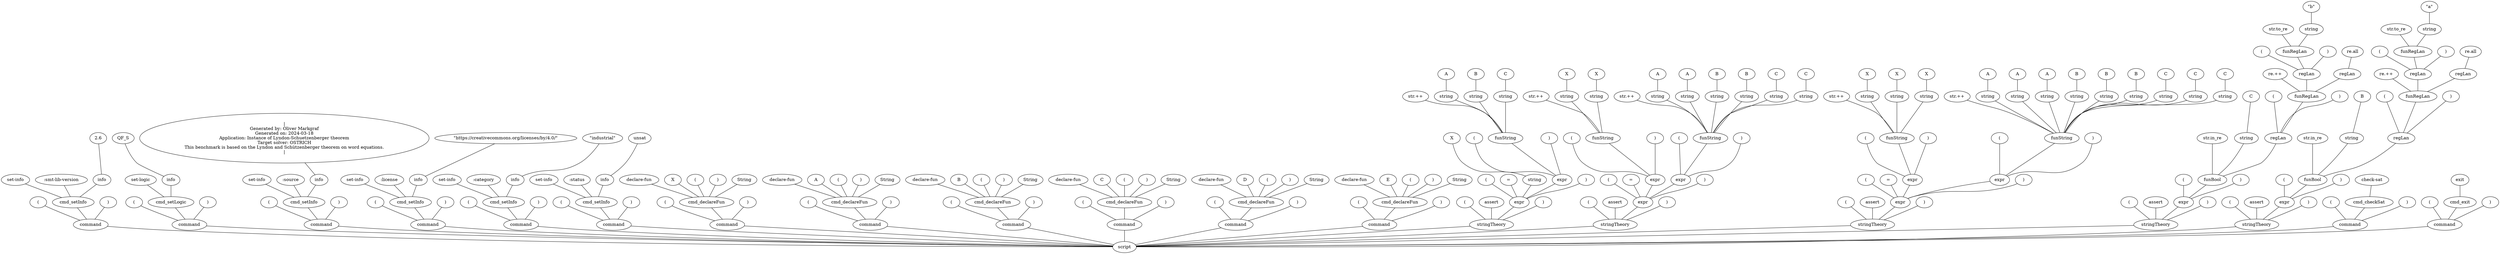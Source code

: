 graph {
	n0[label="script"];
	n1 -- n0;
	n1 [label="command"];
	n2 -- n1;
	n2 [label="("];
	n3 -- n1;
	n3 [label="cmd_setInfo"];
	n4 -- n3;
	n4 [label="set-info"];
	n5 -- n3;
	n5 [label="\:smt-lib-version"];
	n6 -- n3;
	n6 [label="info"];
	n7 -- n6;
	n7 [label="2.6"];
	n8 -- n1;
	n8 [label=")"];
	n9 -- n0;
	n9 [label="command"];
	n10 -- n9;
	n10 [label="("];
	n11 -- n9;
	n11 [label="cmd_setLogic"];
	n12 -- n11;
	n12 [label="set-logic"];
	n13 -- n11;
	n13 [label="info"];
	n14 -- n13;
	n14 [label="QF_S"];
	n15 -- n9;
	n15 [label=")"];
	n16 -- n0;
	n16 [label="command"];
	n17 -- n16;
	n17 [label="("];
	n18 -- n16;
	n18 [label="cmd_setInfo"];
	n19 -- n18;
	n19 [label="set-info"];
	n20 -- n18;
	n20 [label="\:source"];
	n21 -- n18;
	n21 [label="info"];
	n22 -- n21;
	n22 [label="|
Generated by\: Oliver Markgraf
Generated on\: 2024-03-18
Application\: Instance of Lyndon-Schuetzenberger theorem
Target solver\: OSTRICH
This benchmark is based on the Lyndon and Schützenberger theorem on word equations.
|"];
	n23 -- n16;
	n23 [label=")"];
	n24 -- n0;
	n24 [label="command"];
	n25 -- n24;
	n25 [label="("];
	n26 -- n24;
	n26 [label="cmd_setInfo"];
	n27 -- n26;
	n27 [label="set-info"];
	n28 -- n26;
	n28 [label="\:license"];
	n29 -- n26;
	n29 [label="info"];
	n30 -- n29;
	n30 [label="\"https\://creativecommons.org/licenses/by/4.0/\""];
	n31 -- n24;
	n31 [label=")"];
	n32 -- n0;
	n32 [label="command"];
	n33 -- n32;
	n33 [label="("];
	n34 -- n32;
	n34 [label="cmd_setInfo"];
	n35 -- n34;
	n35 [label="set-info"];
	n36 -- n34;
	n36 [label="\:category"];
	n37 -- n34;
	n37 [label="info"];
	n38 -- n37;
	n38 [label="\"industrial\""];
	n39 -- n32;
	n39 [label=")"];
	n40 -- n0;
	n40 [label="command"];
	n41 -- n40;
	n41 [label="("];
	n42 -- n40;
	n42 [label="cmd_setInfo"];
	n43 -- n42;
	n43 [label="set-info"];
	n44 -- n42;
	n44 [label="\:status"];
	n45 -- n42;
	n45 [label="info"];
	n46 -- n45;
	n46 [label="unsat"];
	n47 -- n40;
	n47 [label=")"];
	n48 -- n0;
	n48 [label="command"];
	n49 -- n48;
	n49 [label="("];
	n50 -- n48;
	n50 [label="cmd_declareFun"];
	n51 -- n50;
	n51 [label="declare-fun"];
	n52 -- n50;
	n52 [label="X"];
	n53 -- n50;
	n53 [label="("];
	n54 -- n50;
	n54 [label=")"];
	n55 -- n50;
	n55 [label="String"];
	n56 -- n48;
	n56 [label=")"];
	n57 -- n0;
	n57 [label="command"];
	n58 -- n57;
	n58 [label="("];
	n59 -- n57;
	n59 [label="cmd_declareFun"];
	n60 -- n59;
	n60 [label="declare-fun"];
	n61 -- n59;
	n61 [label="A"];
	n62 -- n59;
	n62 [label="("];
	n63 -- n59;
	n63 [label=")"];
	n64 -- n59;
	n64 [label="String"];
	n65 -- n57;
	n65 [label=")"];
	n66 -- n0;
	n66 [label="command"];
	n67 -- n66;
	n67 [label="("];
	n68 -- n66;
	n68 [label="cmd_declareFun"];
	n69 -- n68;
	n69 [label="declare-fun"];
	n70 -- n68;
	n70 [label="B"];
	n71 -- n68;
	n71 [label="("];
	n72 -- n68;
	n72 [label=")"];
	n73 -- n68;
	n73 [label="String"];
	n74 -- n66;
	n74 [label=")"];
	n75 -- n0;
	n75 [label="command"];
	n76 -- n75;
	n76 [label="("];
	n77 -- n75;
	n77 [label="cmd_declareFun"];
	n78 -- n77;
	n78 [label="declare-fun"];
	n79 -- n77;
	n79 [label="C"];
	n80 -- n77;
	n80 [label="("];
	n81 -- n77;
	n81 [label=")"];
	n82 -- n77;
	n82 [label="String"];
	n83 -- n75;
	n83 [label=")"];
	n84 -- n0;
	n84 [label="command"];
	n85 -- n84;
	n85 [label="("];
	n86 -- n84;
	n86 [label="cmd_declareFun"];
	n87 -- n86;
	n87 [label="declare-fun"];
	n88 -- n86;
	n88 [label="D"];
	n89 -- n86;
	n89 [label="("];
	n90 -- n86;
	n90 [label=")"];
	n91 -- n86;
	n91 [label="String"];
	n92 -- n84;
	n92 [label=")"];
	n93 -- n0;
	n93 [label="command"];
	n94 -- n93;
	n94 [label="("];
	n95 -- n93;
	n95 [label="cmd_declareFun"];
	n96 -- n95;
	n96 [label="declare-fun"];
	n97 -- n95;
	n97 [label="E"];
	n98 -- n95;
	n98 [label="("];
	n99 -- n95;
	n99 [label=")"];
	n100 -- n95;
	n100 [label="String"];
	n101 -- n93;
	n101 [label=")"];
	n102 -- n0;
	n102 [label="stringTheory"];
	n103 -- n102;
	n103 [label="("];
	n104 -- n102;
	n104 [label="assert"];
	n105 -- n102;
	n105 [label="expr"];
	n106 -- n105;
	n106 [label="("];
	n107 -- n105;
	n107 [label="="];
	n108 -- n105;
	n108 [label="string"];
	n109 -- n108;
	n109 [label="X"];
	n110 -- n105;
	n110 [label="expr"];
	n111 -- n110;
	n111 [label="("];
	n112 -- n110;
	n112 [label="funString"];
	n113 -- n112;
	n113 [label="str.++"];
	n114 -- n112;
	n114 [label="string"];
	n115 -- n114;
	n115 [label="A"];
	n116 -- n112;
	n116 [label="string"];
	n117 -- n116;
	n117 [label="B"];
	n118 -- n112;
	n118 [label="string"];
	n119 -- n118;
	n119 [label="C"];
	n120 -- n110;
	n120 [label=")"];
	n121 -- n105;
	n121 [label=")"];
	n122 -- n102;
	n122 [label=")"];
	n123 -- n0;
	n123 [label="stringTheory"];
	n124 -- n123;
	n124 [label="("];
	n125 -- n123;
	n125 [label="assert"];
	n126 -- n123;
	n126 [label="expr"];
	n127 -- n126;
	n127 [label="("];
	n128 -- n126;
	n128 [label="="];
	n129 -- n126;
	n129 [label="expr"];
	n130 -- n129;
	n130 [label="("];
	n131 -- n129;
	n131 [label="funString"];
	n132 -- n131;
	n132 [label="str.++"];
	n133 -- n131;
	n133 [label="string"];
	n134 -- n133;
	n134 [label="X"];
	n135 -- n131;
	n135 [label="string"];
	n136 -- n135;
	n136 [label="X"];
	n137 -- n129;
	n137 [label=")"];
	n138 -- n126;
	n138 [label="expr"];
	n139 -- n138;
	n139 [label="("];
	n140 -- n138;
	n140 [label="funString"];
	n141 -- n140;
	n141 [label="str.++"];
	n142 -- n140;
	n142 [label="string"];
	n143 -- n142;
	n143 [label="A"];
	n144 -- n140;
	n144 [label="string"];
	n145 -- n144;
	n145 [label="A"];
	n146 -- n140;
	n146 [label="string"];
	n147 -- n146;
	n147 [label="B"];
	n148 -- n140;
	n148 [label="string"];
	n149 -- n148;
	n149 [label="B"];
	n150 -- n140;
	n150 [label="string"];
	n151 -- n150;
	n151 [label="C"];
	n152 -- n140;
	n152 [label="string"];
	n153 -- n152;
	n153 [label="C"];
	n154 -- n138;
	n154 [label=")"];
	n155 -- n126;
	n155 [label=")"];
	n156 -- n123;
	n156 [label=")"];
	n157 -- n0;
	n157 [label="stringTheory"];
	n158 -- n157;
	n158 [label="("];
	n159 -- n157;
	n159 [label="assert"];
	n160 -- n157;
	n160 [label="expr"];
	n161 -- n160;
	n161 [label="("];
	n162 -- n160;
	n162 [label="="];
	n163 -- n160;
	n163 [label="expr"];
	n164 -- n163;
	n164 [label="("];
	n165 -- n163;
	n165 [label="funString"];
	n166 -- n165;
	n166 [label="str.++"];
	n167 -- n165;
	n167 [label="string"];
	n168 -- n167;
	n168 [label="X"];
	n169 -- n165;
	n169 [label="string"];
	n170 -- n169;
	n170 [label="X"];
	n171 -- n165;
	n171 [label="string"];
	n172 -- n171;
	n172 [label="X"];
	n173 -- n163;
	n173 [label=")"];
	n174 -- n160;
	n174 [label="expr"];
	n175 -- n174;
	n175 [label="("];
	n176 -- n174;
	n176 [label="funString"];
	n177 -- n176;
	n177 [label="str.++"];
	n178 -- n176;
	n178 [label="string"];
	n179 -- n178;
	n179 [label="A"];
	n180 -- n176;
	n180 [label="string"];
	n181 -- n180;
	n181 [label="A"];
	n182 -- n176;
	n182 [label="string"];
	n183 -- n182;
	n183 [label="A"];
	n184 -- n176;
	n184 [label="string"];
	n185 -- n184;
	n185 [label="B"];
	n186 -- n176;
	n186 [label="string"];
	n187 -- n186;
	n187 [label="B"];
	n188 -- n176;
	n188 [label="string"];
	n189 -- n188;
	n189 [label="B"];
	n190 -- n176;
	n190 [label="string"];
	n191 -- n190;
	n191 [label="C"];
	n192 -- n176;
	n192 [label="string"];
	n193 -- n192;
	n193 [label="C"];
	n194 -- n176;
	n194 [label="string"];
	n195 -- n194;
	n195 [label="C"];
	n196 -- n174;
	n196 [label=")"];
	n197 -- n160;
	n197 [label=")"];
	n198 -- n157;
	n198 [label=")"];
	n199 -- n0;
	n199 [label="stringTheory"];
	n200 -- n199;
	n200 [label="("];
	n201 -- n199;
	n201 [label="assert"];
	n202 -- n199;
	n202 [label="expr"];
	n203 -- n202;
	n203 [label="("];
	n204 -- n202;
	n204 [label="funBool"];
	n205 -- n204;
	n205 [label="str.in_re"];
	n206 -- n204;
	n206 [label="string"];
	n207 -- n206;
	n207 [label="C"];
	n208 -- n204;
	n208 [label="regLan"];
	n209 -- n208;
	n209 [label="("];
	n210 -- n208;
	n210 [label="funRegLan"];
	n211 -- n210;
	n211 [label="re.++"];
	n212 -- n210;
	n212 [label="regLan"];
	n213 -- n212;
	n213 [label="("];
	n214 -- n212;
	n214 [label="funRegLan"];
	n215 -- n214;
	n215 [label="str.to_re"];
	n216 -- n214;
	n216 [label="string"];
	n217 -- n216;
	n217 [label="\"b\""];
	n218 -- n212;
	n218 [label=")"];
	n219 -- n210;
	n219 [label="regLan"];
	n220 -- n219;
	n220 [label="re.all"];
	n221 -- n208;
	n221 [label=")"];
	n222 -- n202;
	n222 [label=")"];
	n223 -- n199;
	n223 [label=")"];
	n224 -- n0;
	n224 [label="stringTheory"];
	n225 -- n224;
	n225 [label="("];
	n226 -- n224;
	n226 [label="assert"];
	n227 -- n224;
	n227 [label="expr"];
	n228 -- n227;
	n228 [label="("];
	n229 -- n227;
	n229 [label="funBool"];
	n230 -- n229;
	n230 [label="str.in_re"];
	n231 -- n229;
	n231 [label="string"];
	n232 -- n231;
	n232 [label="B"];
	n233 -- n229;
	n233 [label="regLan"];
	n234 -- n233;
	n234 [label="("];
	n235 -- n233;
	n235 [label="funRegLan"];
	n236 -- n235;
	n236 [label="re.++"];
	n237 -- n235;
	n237 [label="regLan"];
	n238 -- n237;
	n238 [label="("];
	n239 -- n237;
	n239 [label="funRegLan"];
	n240 -- n239;
	n240 [label="str.to_re"];
	n241 -- n239;
	n241 [label="string"];
	n242 -- n241;
	n242 [label="\"a\""];
	n243 -- n237;
	n243 [label=")"];
	n244 -- n235;
	n244 [label="regLan"];
	n245 -- n244;
	n245 [label="re.all"];
	n246 -- n233;
	n246 [label=")"];
	n247 -- n227;
	n247 [label=")"];
	n248 -- n224;
	n248 [label=")"];
	n249 -- n0;
	n249 [label="command"];
	n250 -- n249;
	n250 [label="("];
	n251 -- n249;
	n251 [label="cmd_checkSat"];
	n252 -- n251;
	n252 [label="check-sat"];
	n253 -- n249;
	n253 [label=")"];
	n254 -- n0;
	n254 [label="command"];
	n255 -- n254;
	n255 [label="("];
	n256 -- n254;
	n256 [label="cmd_exit"];
	n257 -- n256;
	n257 [label="exit"];
	n258 -- n254;
	n258 [label=")"];
}
